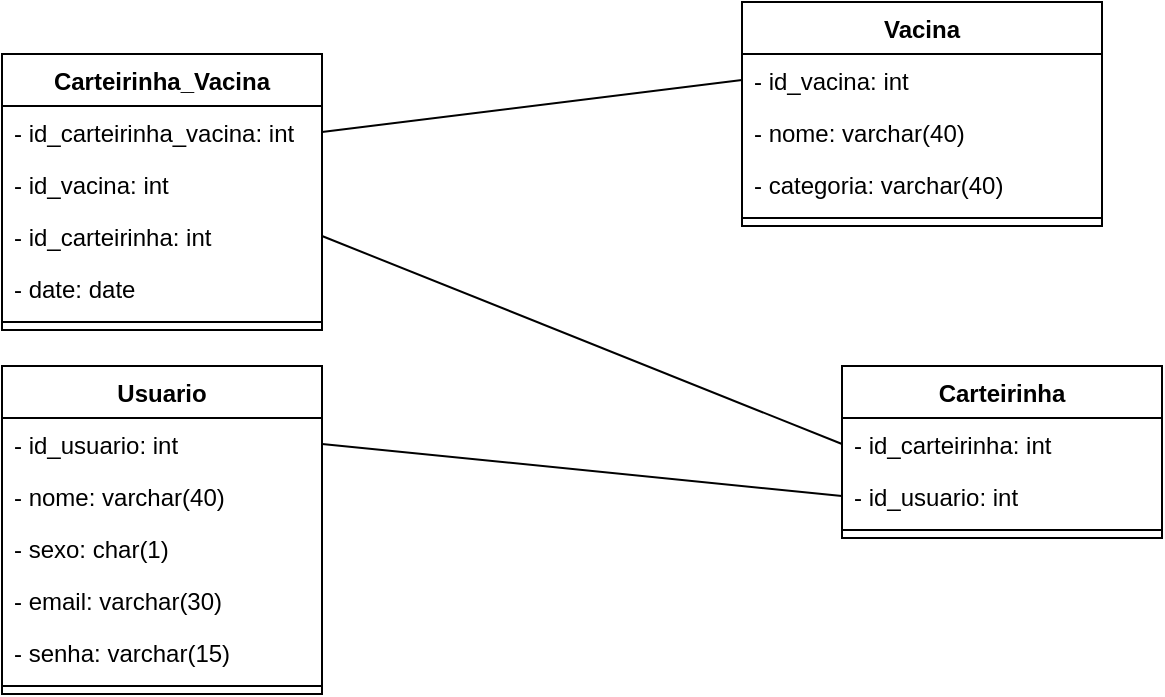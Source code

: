<mxfile version="14.5.8" type="device"><diagram id="rKu43Ap6q3-nRsOV3IsF" name="Page-1"><mxGraphModel dx="868" dy="482" grid="1" gridSize="10" guides="1" tooltips="1" connect="1" arrows="1" fold="1" page="1" pageScale="1" pageWidth="827" pageHeight="1169" math="0" shadow="0"><root><mxCell id="0"/><mxCell id="1" parent="0"/><mxCell id="ba_KtL-qDADPluagQ7ZL-1" value="Carteirinha_Vacina" style="swimlane;fontStyle=1;align=center;verticalAlign=top;childLayout=stackLayout;horizontal=1;startSize=26;horizontalStack=0;resizeParent=1;resizeParentMax=0;resizeLast=0;collapsible=1;marginBottom=0;" parent="1" vertex="1"><mxGeometry x="130" y="96" width="160" height="138" as="geometry"/></mxCell><mxCell id="ba_KtL-qDADPluagQ7ZL-2" value="- id_carteirinha_vacina: int" style="text;strokeColor=none;fillColor=none;align=left;verticalAlign=top;spacingLeft=4;spacingRight=4;overflow=hidden;rotatable=0;points=[[0,0.5],[1,0.5]];portConstraint=eastwest;" parent="ba_KtL-qDADPluagQ7ZL-1" vertex="1"><mxGeometry y="26" width="160" height="26" as="geometry"/></mxCell><mxCell id="hSTTEq_7dSky_VFSRI5C-3" value="- id_vacina: int" style="text;strokeColor=none;fillColor=none;align=left;verticalAlign=top;spacingLeft=4;spacingRight=4;overflow=hidden;rotatable=0;points=[[0,0.5],[1,0.5]];portConstraint=eastwest;" vertex="1" parent="ba_KtL-qDADPluagQ7ZL-1"><mxGeometry y="52" width="160" height="26" as="geometry"/></mxCell><mxCell id="ba_KtL-qDADPluagQ7ZL-17" value="- id_carteirinha: int" style="text;strokeColor=none;fillColor=none;align=left;verticalAlign=top;spacingLeft=4;spacingRight=4;overflow=hidden;rotatable=0;points=[[0,0.5],[1,0.5]];portConstraint=eastwest;" parent="ba_KtL-qDADPluagQ7ZL-1" vertex="1"><mxGeometry y="78" width="160" height="26" as="geometry"/></mxCell><mxCell id="ba_KtL-qDADPluagQ7ZL-18" value="- date: date" style="text;strokeColor=none;fillColor=none;align=left;verticalAlign=top;spacingLeft=4;spacingRight=4;overflow=hidden;rotatable=0;points=[[0,0.5],[1,0.5]];portConstraint=eastwest;" parent="ba_KtL-qDADPluagQ7ZL-1" vertex="1"><mxGeometry y="104" width="160" height="26" as="geometry"/></mxCell><mxCell id="ba_KtL-qDADPluagQ7ZL-3" value="" style="line;strokeWidth=1;fillColor=none;align=left;verticalAlign=middle;spacingTop=-1;spacingLeft=3;spacingRight=3;rotatable=0;labelPosition=right;points=[];portConstraint=eastwest;" parent="ba_KtL-qDADPluagQ7ZL-1" vertex="1"><mxGeometry y="130" width="160" height="8" as="geometry"/></mxCell><mxCell id="ba_KtL-qDADPluagQ7ZL-5" value="Usuario" style="swimlane;fontStyle=1;align=center;verticalAlign=top;childLayout=stackLayout;horizontal=1;startSize=26;horizontalStack=0;resizeParent=1;resizeParentMax=0;resizeLast=0;collapsible=1;marginBottom=0;" parent="1" vertex="1"><mxGeometry x="130" y="252" width="160" height="164" as="geometry"/></mxCell><mxCell id="ba_KtL-qDADPluagQ7ZL-6" value="- id_usuario: int" style="text;strokeColor=none;fillColor=none;align=left;verticalAlign=top;spacingLeft=4;spacingRight=4;overflow=hidden;rotatable=0;points=[[0,0.5],[1,0.5]];portConstraint=eastwest;" parent="ba_KtL-qDADPluagQ7ZL-5" vertex="1"><mxGeometry y="26" width="160" height="26" as="geometry"/></mxCell><mxCell id="ba_KtL-qDADPluagQ7ZL-21" value="- nome: varchar(40)" style="text;strokeColor=none;fillColor=none;align=left;verticalAlign=top;spacingLeft=4;spacingRight=4;overflow=hidden;rotatable=0;points=[[0,0.5],[1,0.5]];portConstraint=eastwest;" parent="ba_KtL-qDADPluagQ7ZL-5" vertex="1"><mxGeometry y="52" width="160" height="26" as="geometry"/></mxCell><mxCell id="hSTTEq_7dSky_VFSRI5C-2" value="- sexo: char(1)" style="text;strokeColor=none;fillColor=none;align=left;verticalAlign=top;spacingLeft=4;spacingRight=4;overflow=hidden;rotatable=0;points=[[0,0.5],[1,0.5]];portConstraint=eastwest;" vertex="1" parent="ba_KtL-qDADPluagQ7ZL-5"><mxGeometry y="78" width="160" height="26" as="geometry"/></mxCell><mxCell id="ba_KtL-qDADPluagQ7ZL-19" value="- email: varchar(30)" style="text;strokeColor=none;fillColor=none;align=left;verticalAlign=top;spacingLeft=4;spacingRight=4;overflow=hidden;rotatable=0;points=[[0,0.5],[1,0.5]];portConstraint=eastwest;" parent="ba_KtL-qDADPluagQ7ZL-5" vertex="1"><mxGeometry y="104" width="160" height="26" as="geometry"/></mxCell><mxCell id="ba_KtL-qDADPluagQ7ZL-20" value="- senha: varchar(15)" style="text;strokeColor=none;fillColor=none;align=left;verticalAlign=top;spacingLeft=4;spacingRight=4;overflow=hidden;rotatable=0;points=[[0,0.5],[1,0.5]];portConstraint=eastwest;" parent="ba_KtL-qDADPluagQ7ZL-5" vertex="1"><mxGeometry y="130" width="160" height="26" as="geometry"/></mxCell><mxCell id="ba_KtL-qDADPluagQ7ZL-7" value="" style="line;strokeWidth=1;fillColor=none;align=left;verticalAlign=middle;spacingTop=-1;spacingLeft=3;spacingRight=3;rotatable=0;labelPosition=right;points=[];portConstraint=eastwest;" parent="ba_KtL-qDADPluagQ7ZL-5" vertex="1"><mxGeometry y="156" width="160" height="8" as="geometry"/></mxCell><mxCell id="ba_KtL-qDADPluagQ7ZL-9" value="Vacina" style="swimlane;fontStyle=1;align=center;verticalAlign=top;childLayout=stackLayout;horizontal=1;startSize=26;horizontalStack=0;resizeParent=1;resizeParentMax=0;resizeLast=0;collapsible=1;marginBottom=0;" parent="1" vertex="1"><mxGeometry x="500" y="70" width="180" height="112" as="geometry"/></mxCell><mxCell id="ba_KtL-qDADPluagQ7ZL-10" value="- id_vacina: int" style="text;strokeColor=none;fillColor=none;align=left;verticalAlign=top;spacingLeft=4;spacingRight=4;overflow=hidden;rotatable=0;points=[[0,0.5],[1,0.5]];portConstraint=eastwest;" parent="ba_KtL-qDADPluagQ7ZL-9" vertex="1"><mxGeometry y="26" width="180" height="26" as="geometry"/></mxCell><mxCell id="ba_KtL-qDADPluagQ7ZL-26" value="- nome: varchar(40)" style="text;strokeColor=none;fillColor=none;align=left;verticalAlign=top;spacingLeft=4;spacingRight=4;overflow=hidden;rotatable=0;points=[[0,0.5],[1,0.5]];portConstraint=eastwest;" parent="ba_KtL-qDADPluagQ7ZL-9" vertex="1"><mxGeometry y="52" width="180" height="26" as="geometry"/></mxCell><mxCell id="hSTTEq_7dSky_VFSRI5C-1" value="- categoria: varchar(40)" style="text;strokeColor=none;fillColor=none;align=left;verticalAlign=top;spacingLeft=4;spacingRight=4;overflow=hidden;rotatable=0;points=[[0,0.5],[1,0.5]];portConstraint=eastwest;" vertex="1" parent="ba_KtL-qDADPluagQ7ZL-9"><mxGeometry y="78" width="180" height="26" as="geometry"/></mxCell><mxCell id="ba_KtL-qDADPluagQ7ZL-11" value="" style="line;strokeWidth=1;fillColor=none;align=left;verticalAlign=middle;spacingTop=-1;spacingLeft=3;spacingRight=3;rotatable=0;labelPosition=right;points=[];portConstraint=eastwest;" parent="ba_KtL-qDADPluagQ7ZL-9" vertex="1"><mxGeometry y="104" width="180" height="8" as="geometry"/></mxCell><mxCell id="ba_KtL-qDADPluagQ7ZL-13" value="Carteirinha" style="swimlane;fontStyle=1;align=center;verticalAlign=top;childLayout=stackLayout;horizontal=1;startSize=26;horizontalStack=0;resizeParent=1;resizeParentMax=0;resizeLast=0;collapsible=1;marginBottom=0;" parent="1" vertex="1"><mxGeometry x="550" y="252" width="160" height="86" as="geometry"/></mxCell><mxCell id="ba_KtL-qDADPluagQ7ZL-14" value="- id_carteirinha: int" style="text;strokeColor=none;fillColor=none;align=left;verticalAlign=top;spacingLeft=4;spacingRight=4;overflow=hidden;rotatable=0;points=[[0,0.5],[1,0.5]];portConstraint=eastwest;" parent="ba_KtL-qDADPluagQ7ZL-13" vertex="1"><mxGeometry y="26" width="160" height="26" as="geometry"/></mxCell><mxCell id="ba_KtL-qDADPluagQ7ZL-22" value="- id_usuario: int" style="text;strokeColor=none;fillColor=none;align=left;verticalAlign=top;spacingLeft=4;spacingRight=4;overflow=hidden;rotatable=0;points=[[0,0.5],[1,0.5]];portConstraint=eastwest;" parent="ba_KtL-qDADPluagQ7ZL-13" vertex="1"><mxGeometry y="52" width="160" height="26" as="geometry"/></mxCell><mxCell id="ba_KtL-qDADPluagQ7ZL-15" value="" style="line;strokeWidth=1;fillColor=none;align=left;verticalAlign=middle;spacingTop=-1;spacingLeft=3;spacingRight=3;rotatable=0;labelPosition=right;points=[];portConstraint=eastwest;" parent="ba_KtL-qDADPluagQ7ZL-13" vertex="1"><mxGeometry y="78" width="160" height="8" as="geometry"/></mxCell><mxCell id="ba_KtL-qDADPluagQ7ZL-27" value="" style="endArrow=none;html=1;exitX=1;exitY=0.5;exitDx=0;exitDy=0;entryX=0;entryY=0.5;entryDx=0;entryDy=0;" parent="1" source="ba_KtL-qDADPluagQ7ZL-2" target="ba_KtL-qDADPluagQ7ZL-10" edge="1"><mxGeometry width="50" height="50" relative="1" as="geometry"><mxPoint x="460" y="326" as="sourcePoint"/><mxPoint x="510" y="276" as="targetPoint"/></mxGeometry></mxCell><mxCell id="ba_KtL-qDADPluagQ7ZL-28" value="" style="endArrow=none;html=1;entryX=1;entryY=0.5;entryDx=0;entryDy=0;exitX=0;exitY=0.5;exitDx=0;exitDy=0;" parent="1" source="ba_KtL-qDADPluagQ7ZL-14" target="ba_KtL-qDADPluagQ7ZL-17" edge="1"><mxGeometry width="50" height="50" relative="1" as="geometry"><mxPoint x="460" y="326" as="sourcePoint"/><mxPoint x="510" y="276" as="targetPoint"/></mxGeometry></mxCell><mxCell id="ba_KtL-qDADPluagQ7ZL-29" value="" style="endArrow=none;html=1;entryX=0;entryY=0.5;entryDx=0;entryDy=0;exitX=1;exitY=0.5;exitDx=0;exitDy=0;" parent="1" source="ba_KtL-qDADPluagQ7ZL-6" target="ba_KtL-qDADPluagQ7ZL-22" edge="1"><mxGeometry width="50" height="50" relative="1" as="geometry"><mxPoint x="460" y="326" as="sourcePoint"/><mxPoint x="510" y="276" as="targetPoint"/></mxGeometry></mxCell></root></mxGraphModel></diagram></mxfile>